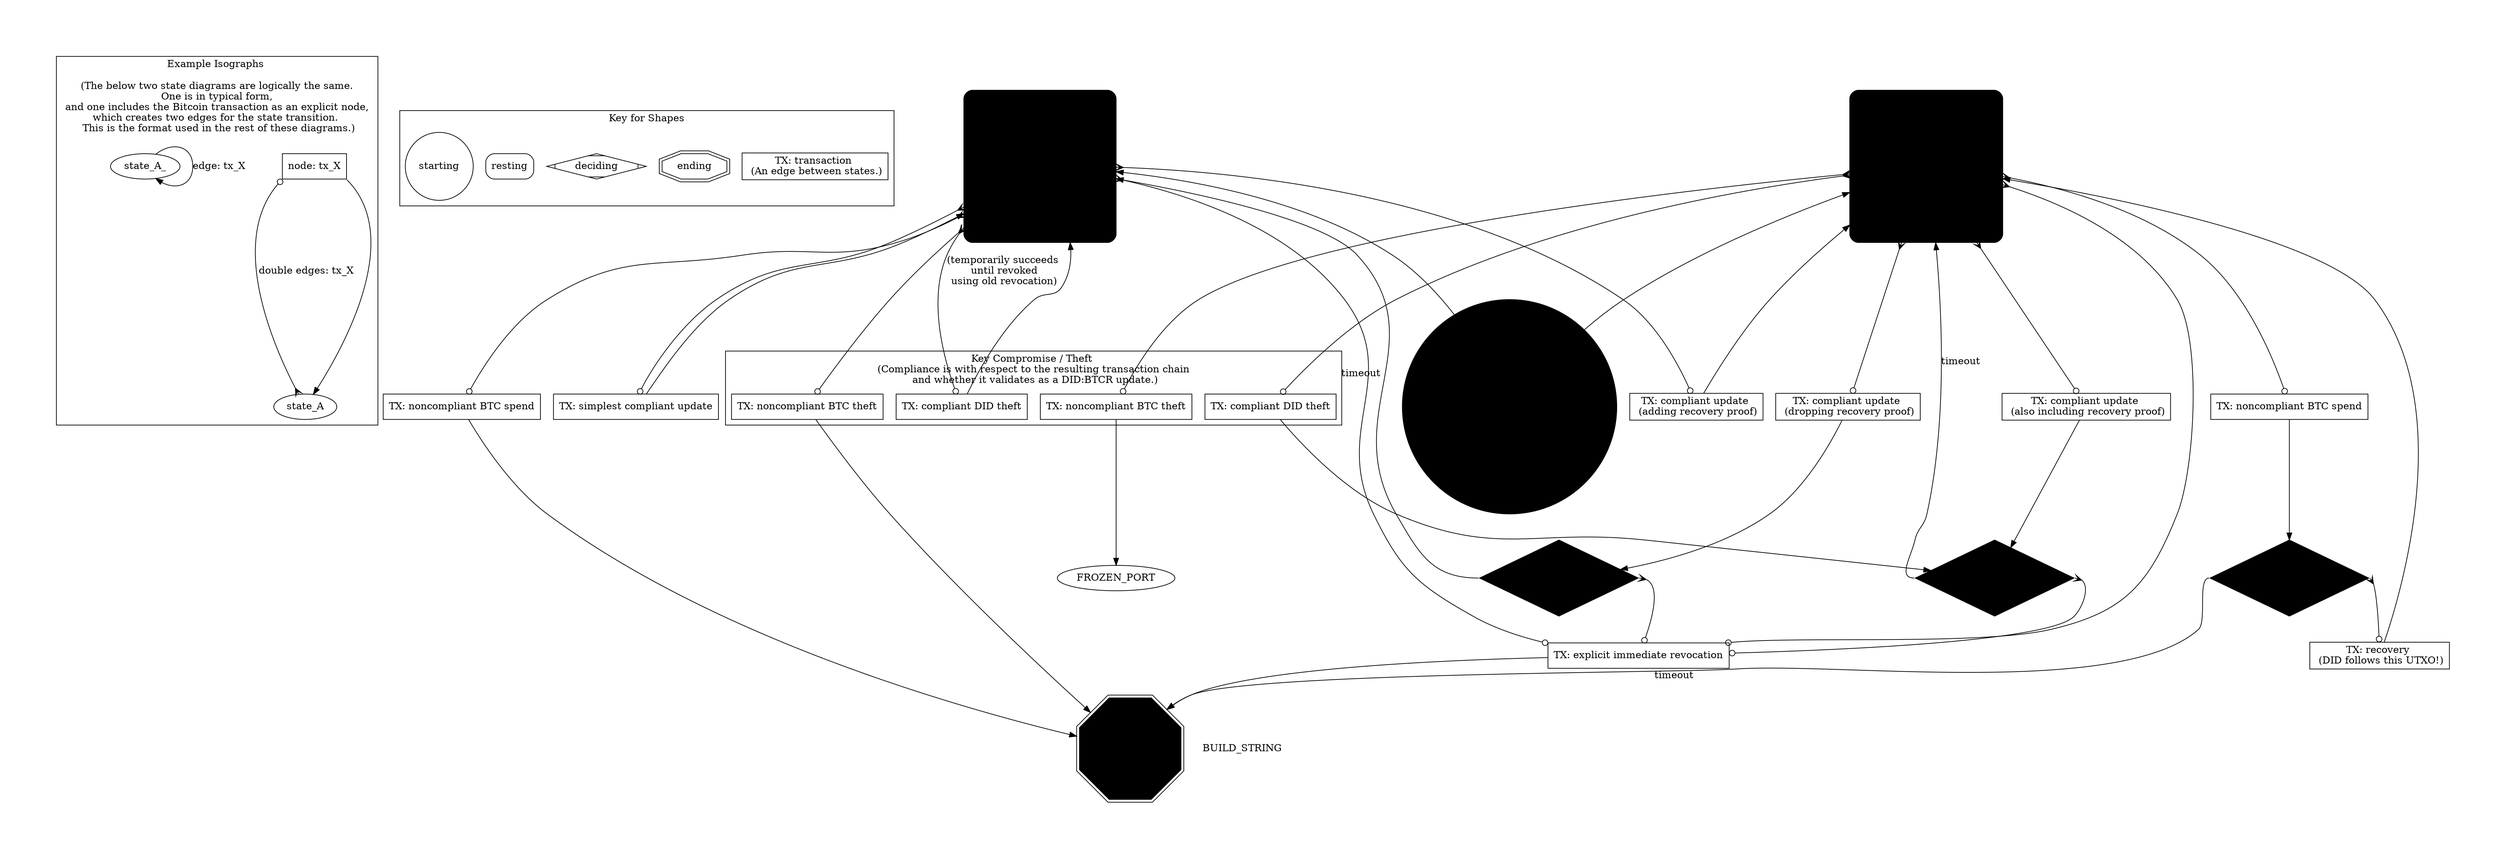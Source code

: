 /// graphviz exploration of DID:BTCR state diagram  [fr0b 20170718 08:19 MST]

#define INIT_NODE_COLOR             "#A0FFA0"
#define VALID_NODE_COLOR            "#80A0FF"
#define FROZEN_NODE_COLOR           "#D060A0"
#define SETTLING_LOCAL_NODE_COLOR   "#5070FF"
#define SETTLING_CROSS_NODE_COLOR   "#40A0FF"
#define REVOKE_NODE_COLOR           "#FF50B0"

#define INIT_EDGE_COLOR             "#00B000"
#define REVOKE_FINAL_COLOR          magenta

#define NONCOMPLIANT_TX_COLOR       purple
#define NONCOMPLIANT_EDGE_COLOR     purple
#define THEFT_TX_COLOR              red
#define THEFT_EDGE_COLOR            red
#define RECOVERY_TX_COLOR           "#666666"
#define RECOVERY_EDGE_COLOR         "#666666"
#define UPDATE_TX_COLOR             blue
#define UPDATE_EDGE_COLOR           blue
#define UPDATE_CROSS_TX_COLOR       "#0090FF"
#define UPDATE_CROSS_EDGE_COLOR     "#0090FF"

digraph self_sovereign_btcr_state_diagram {
  pad = "1,1" //i.e. margin

#if defined(DIAGRAM_KEY)
  subgraph cluster_isographs_A {
    label = "Example Isographs \n\n (The below two state diagrams are logically the same. \n One is in typical form, \n and one includes the Bitcoin transaction as an explicit node, \n which creates two edges for the state transition.  \n This is the format used in the rest of these diagrams.)\n\n"

    tx_X [label = "node: tx_X", shape = box]

    state_A_ -> state_A_ [label = "edge: tx_X"]
    state_A -> tx_X:sw [
      label = "double edges: tx_X",
      arrowhead = odot,
      arrowtail = crow,
      dir = both
    ]
    tx_X:se -> state_A
  }

  subgraph cluster_state_shapes {
    label = "Key for Shapes"

    transaction [
      label = "TX: transaction \n (An edge between states.)"
      shape = box
    ]
    ending   [shape = doubleoctagon]
    deciding [shape = Mdiamond]
    resting  [shape = box, style = rounded]
    starting [shape = circle]
  }
#endif //DIAGRAM_KEY

#if defined(DIAGRAM_RECOVERY) || defined(DIAGRAM_SIMPLE) || defined(DIAGRAM_ALL)
  init [
    label = "state: DID Init \n (revocation proof required)"
    shape = circle
    color = INIT_NODE_COLOR
    style = filled
  ]
#endif

#if defined(DIAGRAM_SIMPLE) || defined(DIAGRAM_ALL)
  valid_simple [
    label = "state: Valid Simple DID"
    shape = box
    color = VALID_NODE_COLOR
    style = "rounded,filled"
    height = 3
    width = 3
  ]
  {rank = min valid_simple}
#endif

#if defined(DIAGRAM_RECOVERY) || defined(DIAGRAM_ALL)
  valid_with_recovery_proof [
    label = "state: Valid DID, \n (recovery proof in prior TX)"
    shape = box
    color = VALID_NODE_COLOR
    style = "rounded,filled"
    height = 3
    width = 3
  ]
  {rank = min valid_with_recovery_proof}

  settling_to_with_recovery [
    label = "state: Settling... \n (default 24 hours)"
    shape = Mdiamond
    height = 1.5
    width = 2
    color = SETTLING_LOCAL_NODE_COLOR
    style = filled
  ]

#if defined(DIAGRAM_ALL) && defined(CROSS_TYPES)
  settling_to_simple [
    label = "state: Settling... \n (default 24 hours)"
    shape = Mdiamond
    height = 1.5
    width = 2
    color = SETTLING_CROSS_NODE_COLOR
    style = filled
  ]
#endif

  frozen [
    shape = Mdiamond
    style = filled
    height = 1.5
    width = 2
    color = FROZEN_NODE_COLOR
    label = "state: Frozen... \n (default 24 hours)"
  ]
#endif

#if defined(DIAGRAM_RECOVERY) || defined(DIAGRAM_SIMPLE) || defined(DIAGRAM_ALL)
  revoked [
    shape = doubleoctagon
    color = REVOKE_NODE_COLOR
    height = 2
    width = 2
    label = "state: Revoked!"
    style = filled
  ]
#endif

#if defined(DIAGRAM_SIMPLE) || defined(DIAGRAM_ALL)
  tx_spend_for_simple [
    label = "TX: noncompliant BTC spend"
    shape = box
    color = REVOKE_FINAL_COLOR
  ]
#endif
#if defined(DIAGRAM_RECOVERY) || defined(DIAGRAM_ALL)
  tx_spend_with_recovery [
    label = "TX: noncompliant BTC spend"
    shape = box
    color = NONCOMPLIANT_TX_COLOR
  ]
#endif

#if defined(WITH_ATTACKS)
#if defined(DIAGRAM_RECOVERY) || defined(DIAGRAM_SIMPLE) || defined(DIAGRAM_ALL)
  subgraph cluster_theft {
    label="Key Compromise / Theft \n (Compliance is with respect to the resulting transaction chain \n and whether it validates as a DID:BTCR update.)"
#endif

#if defined(DIAGRAM_SIMPLE) || defined(DIAGRAM_ALL)
    tx_theft_A0 [
      label = "TX: noncompliant BTC theft"
      shape = box
      color = THEFT_TX_COLOR
    ]

    tx_theft_A1 [
      label = "TX: compliant DID theft"
      shape = box
      color = THEFT_TX_COLOR
    ]
#endif

#if defined(DIAGRAM_RECOVERY) || defined(DIAGRAM_ALL)
    tx_theft_B0 [
      label = "TX: noncompliant BTC theft"
      shape = box
      color = THEFT_TX_COLOR
    ]

    tx_theft_B1 [
      label = "TX: compliant DID theft"
      shape = box
      color = THEFT_TX_COLOR
    ]
#endif

#if defined(DIAGRAM_RECOVERY) || defined(DIAGRAM_SIMPLE) || defined(DIAGRAM_ALL)
  }
#endif
#endif //WITH_ATTACKS

#if defined(DIAGRAM_RECOVERY) || defined(DIAGRAM_SIMPLE) || defined(DIAGRAM_ALL)
  tx_revocation [
    label = "TX: explicit immediate revocation"
    shape = box
    color = REVOKE_FINAL_COLOR
  ]
#endif

#if defined(DIAGRAM_RECOVERY) || defined(DIAGRAM_ALL)
  tx_recovery [
    label = "TX: recovery \n (DID follows this UTXO!)"
    shape = box
    color = RECOVERY_TX_COLOR
  ]
#endif

#if defined(DIAGRAM_SIMPLE) || defined(DIAGRAM_ALL)
  tx_update_simple [
    label = "TX: simplest compliant update"
    shape = box
    color = UPDATE_TX_COLOR
  ]
#endif

#if defined(DIAGRAM_RECOVERY) || defined(DIAGRAM_ALL)
  tx_update_with_recovery_proof [
    label = "TX: compliant update \n (also including recovery proof)"
    shape = box
    color = UPDATE_TX_COLOR
  ]
#endif

#if defined(DIAGRAM_ALL) && defined(CROSS_TYPES)
  tx_update_cross_to_simple_from_with_recovery [
    label = "TX: compliant update \n (dropping recovery proof)"
    shape = box
    color = UPDATE_CROSS_TX_COLOR
  ]

  tx_update_cross_to_with_recovery_from_simple [
    label = "TX: compliant update \n (adding recovery proof)"
    shape = box
    color = UPDATE_CROSS_TX_COLOR
  ]
#endif //DIAGRAM_ALL && CROSS_TYPES

#if defined(DIAGRAM_SIMPLE) || defined(DIAGRAM_ALL)
  init -> valid_simple [
    color = INIT_EDGE_COLOR
  ]
#endif

#if defined(DIAGRAM_RECOVERY) || defined(DIAGRAM_ALL)
  init -> valid_with_recovery_proof [
    color = INIT_EDGE_COLOR
  ]
#endif

#if defined(DIAGRAM_RECOVERY) || defined(DIAGRAM_ALL)
  valid_with_recovery_proof -> tx_update_with_recovery_proof [
    arrowhead = odot,
    arrowtail = crow,
    dir = both,
    color = UPDATE_TX_COLOR
  ]
  tx_update_with_recovery_proof -> settling_to_with_recovery [
    color = UPDATE_TX_COLOR
  ]

  settling_to_with_recovery:w -> valid_with_recovery_proof [
    label = "timeout \n\n\n\n\n\n\n\n\n", //BUG hand-positioned crap, sorry.
    fontcolor = UPDATE_TX_COLOR,
    color = UPDATE_TX_COLOR
  ]
  settling_to_with_recovery:e -> tx_revocation [
    color = REVOKE_FINAL_COLOR
    fontcolor = REVOKE_FINAL_COLOR,
    arrowhead = odot,
    arrowtail = crow,
    dir = both
  ]

#if defined(DIAGRAM_ALL) && defined(CROSS_TYPES)
  valid_with_recovery_proof -> tx_update_cross_to_simple_from_with_recovery [
    arrowhead = odot,
    arrowtail = crow,
    dir = both,
    color = UPDATE_CROSS_EDGE_COLOR
  ]
  tx_update_cross_to_simple_from_with_recovery -> settling_to_simple [
    color = UPDATE_CROSS_EDGE_COLOR
  ]
#endif //DIAGRAM_ALL && CROSS_TYPES

#endif

#if defined(DIAGRAM_SIMPLE) || defined(DIAGRAM_ALL)
  valid_simple -> tx_update_simple [
    arrowhead = odot,
    arrowtail = crow,
    dir = both,
    color = UPDATE_EDGE_COLOR
  ]
  tx_update_simple -> valid_simple [
    color = UPDATE_EDGE_COLOR
  ]
#if defined(DIAGRAM_ALL) && defined(CROSS_TYPES)
  valid_simple -> tx_update_cross_to_with_recovery_from_simple [
    arrowhead = odot,
    arrowtail = crow,
    dir = both,
    color = UPDATE_CROSS_EDGE_COLOR
  ]
  tx_update_cross_to_with_recovery_from_simple -> valid_with_recovery_proof [
    color = UPDATE_CROSS_EDGE_COLOR
  ]
  settling_to_simple:w -> valid_simple [
    xlabel = "timeout \n",
    fontcolor = UPDATE_CROSS_EDGE_COLOR,
    color = UPDATE_CROSS_EDGE_COLOR
  ]
  settling_to_simple:e -> tx_revocation [
    color = REVOKE_FINAL_COLOR,
    fontcolor = REVOKE_FINAL_COLOR,
    arrowhead = odot,
    arrowtail = crow,
    dir = both,
  ]
#endif //DIAGRAM_ALL && CROSS_TYPES
#endif //DIAGRAM_SIMPLE || DIAGRAM_ALL

#if defined(DIAGRAM_SIMPLE) || defined(DIAGRAM_ALL)
  valid_simple -> tx_spend_for_simple [
    arrowhead = odot,
    arrowtail = crow,
    dir = both,
    color = REVOKE_FINAL_COLOR
  ]
  tx_spend_for_simple -> revoked [
    color = REVOKE_FINAL_COLOR
  ]
#endif
#if defined(DIAGRAM_RECOVERY) || defined(DIAGRAM_ALL)
  valid_with_recovery_proof -> tx_spend_with_recovery [
    arrowhead = odot,
    arrowtail = crow,
    dir = both,
    color = NONCOMPLIANT_EDGE_COLOR
  ]
  tx_spend_with_recovery -> frozen:n [
    color = NONCOMPLIANT_EDGE_COLOR
  ]
#endif


#if defined(WITH_ATTACKS)
#if defined(DIAGRAM_SIMPLE) || defined(DIAGRAM_ALL)
  valid_simple -> tx_theft_A0 [
    color = THEFT_EDGE_COLOR,
    arrowhead = odot,
    arrowtail = crow,
    dir = both,
  ]
  tx_theft_A0 -> revoked [
    color = THEFT_EDGE_COLOR,
  ]
#endif
#endif //WITH_ATTACKS

#if defined(WITH_ATTACKS)
#if defined(DIAGRAM_RECOVERY) || defined(DIAGRAM_ALL)
  valid_with_recovery_proof -> tx_theft_B0 [
    color = THEFT_EDGE_COLOR,
    arrowhead = odot,
    arrowtail = crow,
    dir = both
  ]
#if defined(DIAGRAM_RECOVERY)
#define FROZEN_PORT frozen:n
#else
#define FROZEN_PORT frozen:nw
#endif
  tx_theft_B0 -> FROZEN_PORT [
    color = THEFT_EDGE_COLOR,
  ]
#endif
#endif //WITH_ATTACKS

#if defined(WITH_ATTACKS)
#if defined(DIAGRAM_SIMPLE) || defined(DIAGRAM_ALL)
  valid_simple -> tx_theft_A1 [
    label = "(temporarily succeeds \n until revoked \n using old revocation) ",
    color = THEFT_EDGE_COLOR,
    arrowhead = odot,
    arrowtail = crow,
    dir = both
  ]
  tx_theft_A1 -> valid_simple [
    fontcolor = THEFT_EDGE_COLOR,
    color = THEFT_EDGE_COLOR,
  ]
#endif
#endif //WITH_ATTACKS

#if defined(DIAGRAM_RECOVERY) || defined(DIAGRAM_ALL)
#if defined(WITH_ATTACKS)
  valid_with_recovery_proof -> tx_theft_B1 [
    color = THEFT_EDGE_COLOR,
    arrowhead = odot,
    arrowtail = crow,
    dir = both
  ]
  tx_theft_B1 -> settling_to_with_recovery [
    color = THEFT_EDGE_COLOR
  ]
#endif //WITH_ATTACKS

  frozen:e -> tx_recovery [
    arrowhead = odot,
    arrowtail = crow,
    color = RECOVERY_EDGE_COLOR,
    dir = both
  ]
  frozen:w -> revoked [
    xlabel = "timeout \n\n",  //BUG hand-positioned crap, sorry.
    color = REVOKE_FINAL_COLOR,
    fontcolor = REVOKE_FINAL_COLOR,
  ]
  tx_recovery -> valid_with_recovery_proof [
    color = RECOVERY_EDGE_COLOR,
  ]

  valid_with_recovery_proof -> tx_revocation [
    color = REVOKE_FINAL_COLOR,
    arrowhead = odot,
    arrowtail = crow,
    dir = both
  ]
#endif

#if defined(DIAGRAM_SIMPLE) || defined(DIAGRAM_ALL)
  valid_simple -> tx_revocation [
    color = REVOKE_FINAL_COLOR,
    arrowhead = odot,
    arrowtail = crow,
    dir = both
  ]
#endif

#if defined(DIAGRAM_RECOVERY) || defined(DIAGRAM_SIMPLE) || defined(DIAGRAM_ALL)
  tx_revocation -> revoked [
    color = REVOKE_FINAL_COLOR,
  ]
#endif

#if defined(DIAGRAM_RECOVERY) || defined(DIAGRAM_SIMPLE) || defined(DIAGRAM_ALL)
  version [
    shape = none,
    label = BUILD_STRING
  ]
  {rank = max version}
#endif

}
